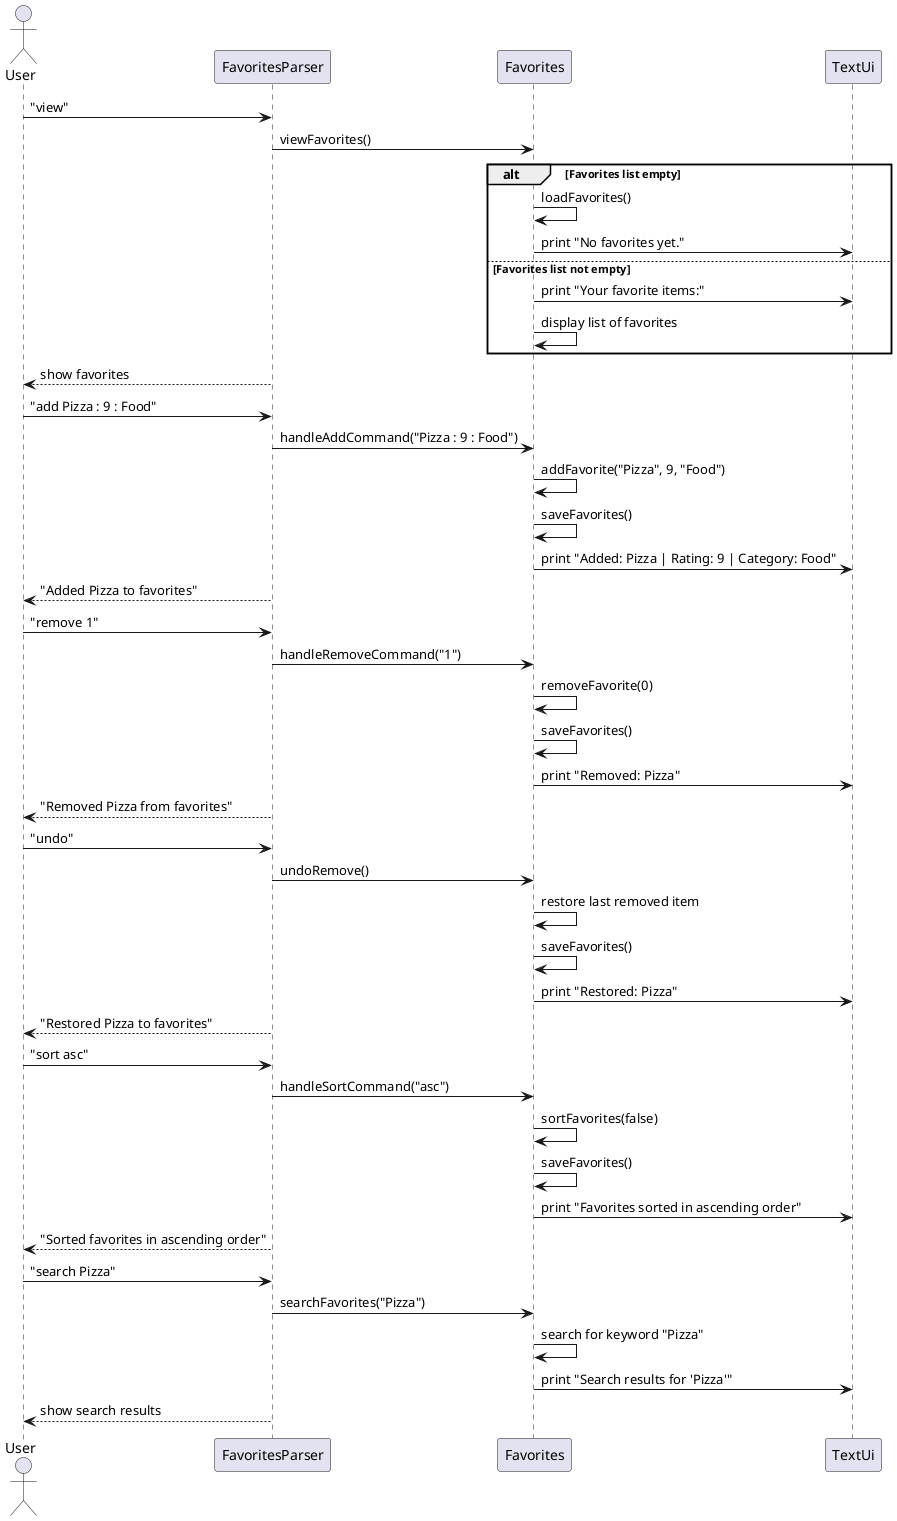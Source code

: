 @startuml FavoritesTracker
actor User
participant FavoritesParser
participant Favorites
participant TextUi

User -> FavoritesParser: "view"
FavoritesParser -> Favorites: viewFavorites()
alt Favorites list empty
    Favorites -> Favorites: loadFavorites()
    Favorites -> TextUi: print "No favorites yet."
else Favorites list not empty
    Favorites -> TextUi: print "Your favorite items:"
    Favorites -> Favorites: display list of favorites
end
FavoritesParser --> User: show favorites

User -> FavoritesParser: "add Pizza : 9 : Food"
FavoritesParser -> Favorites: handleAddCommand("Pizza : 9 : Food")
Favorites -> Favorites: addFavorite("Pizza", 9, "Food")
Favorites -> Favorites: saveFavorites()
Favorites -> TextUi: print "Added: Pizza | Rating: 9 | Category: Food"
FavoritesParser --> User: "Added Pizza to favorites"

User -> FavoritesParser: "remove 1"
FavoritesParser -> Favorites: handleRemoveCommand("1")
Favorites -> Favorites: removeFavorite(0)
Favorites -> Favorites: saveFavorites()
Favorites -> TextUi: print "Removed: Pizza"
FavoritesParser --> User: "Removed Pizza from favorites"

User -> FavoritesParser: "undo"
FavoritesParser -> Favorites: undoRemove()
Favorites -> Favorites: restore last removed item
Favorites -> Favorites: saveFavorites()
Favorites -> TextUi: print "Restored: Pizza"
FavoritesParser --> User: "Restored Pizza to favorites"

User -> FavoritesParser: "sort asc"
FavoritesParser -> Favorites: handleSortCommand("asc")
Favorites -> Favorites: sortFavorites(false)
Favorites -> Favorites: saveFavorites()
Favorites -> TextUi: print "Favorites sorted in ascending order"
FavoritesParser --> User: "Sorted favorites in ascending order"

User -> FavoritesParser: "search Pizza"
FavoritesParser -> Favorites: searchFavorites("Pizza")
Favorites -> Favorites: search for keyword "Pizza"
Favorites -> TextUi: print "Search results for 'Pizza'"
FavoritesParser --> User: show search results

@enduml
